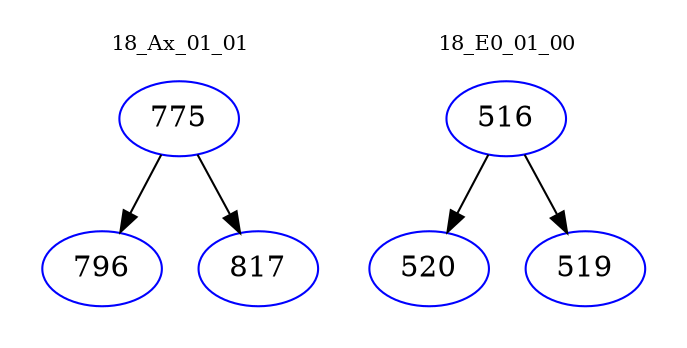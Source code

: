 digraph{
subgraph cluster_0 {
color = white
label = "18_Ax_01_01";
fontsize=10;
T0_775 [label="775", color="blue"]
T0_775 -> T0_796 [color="black"]
T0_796 [label="796", color="blue"]
T0_775 -> T0_817 [color="black"]
T0_817 [label="817", color="blue"]
}
subgraph cluster_1 {
color = white
label = "18_E0_01_00";
fontsize=10;
T1_516 [label="516", color="blue"]
T1_516 -> T1_520 [color="black"]
T1_520 [label="520", color="blue"]
T1_516 -> T1_519 [color="black"]
T1_519 [label="519", color="blue"]
}
}
